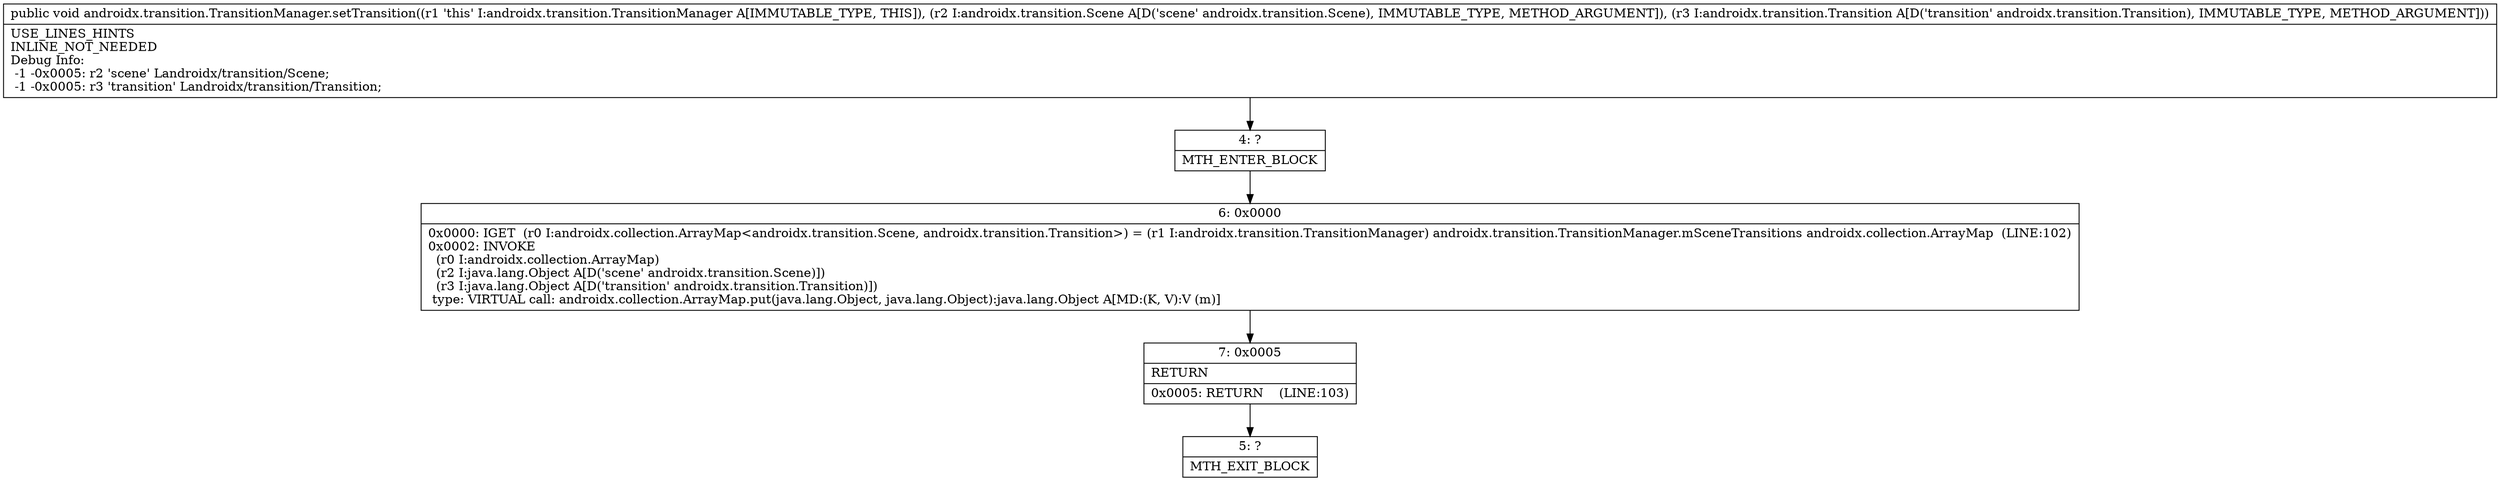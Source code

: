 digraph "CFG forandroidx.transition.TransitionManager.setTransition(Landroidx\/transition\/Scene;Landroidx\/transition\/Transition;)V" {
Node_4 [shape=record,label="{4\:\ ?|MTH_ENTER_BLOCK\l}"];
Node_6 [shape=record,label="{6\:\ 0x0000|0x0000: IGET  (r0 I:androidx.collection.ArrayMap\<androidx.transition.Scene, androidx.transition.Transition\>) = (r1 I:androidx.transition.TransitionManager) androidx.transition.TransitionManager.mSceneTransitions androidx.collection.ArrayMap  (LINE:102)\l0x0002: INVOKE  \l  (r0 I:androidx.collection.ArrayMap)\l  (r2 I:java.lang.Object A[D('scene' androidx.transition.Scene)])\l  (r3 I:java.lang.Object A[D('transition' androidx.transition.Transition)])\l type: VIRTUAL call: androidx.collection.ArrayMap.put(java.lang.Object, java.lang.Object):java.lang.Object A[MD:(K, V):V (m)]\l}"];
Node_7 [shape=record,label="{7\:\ 0x0005|RETURN\l|0x0005: RETURN    (LINE:103)\l}"];
Node_5 [shape=record,label="{5\:\ ?|MTH_EXIT_BLOCK\l}"];
MethodNode[shape=record,label="{public void androidx.transition.TransitionManager.setTransition((r1 'this' I:androidx.transition.TransitionManager A[IMMUTABLE_TYPE, THIS]), (r2 I:androidx.transition.Scene A[D('scene' androidx.transition.Scene), IMMUTABLE_TYPE, METHOD_ARGUMENT]), (r3 I:androidx.transition.Transition A[D('transition' androidx.transition.Transition), IMMUTABLE_TYPE, METHOD_ARGUMENT]))  | USE_LINES_HINTS\lINLINE_NOT_NEEDED\lDebug Info:\l  \-1 \-0x0005: r2 'scene' Landroidx\/transition\/Scene;\l  \-1 \-0x0005: r3 'transition' Landroidx\/transition\/Transition;\l}"];
MethodNode -> Node_4;Node_4 -> Node_6;
Node_6 -> Node_7;
Node_7 -> Node_5;
}

